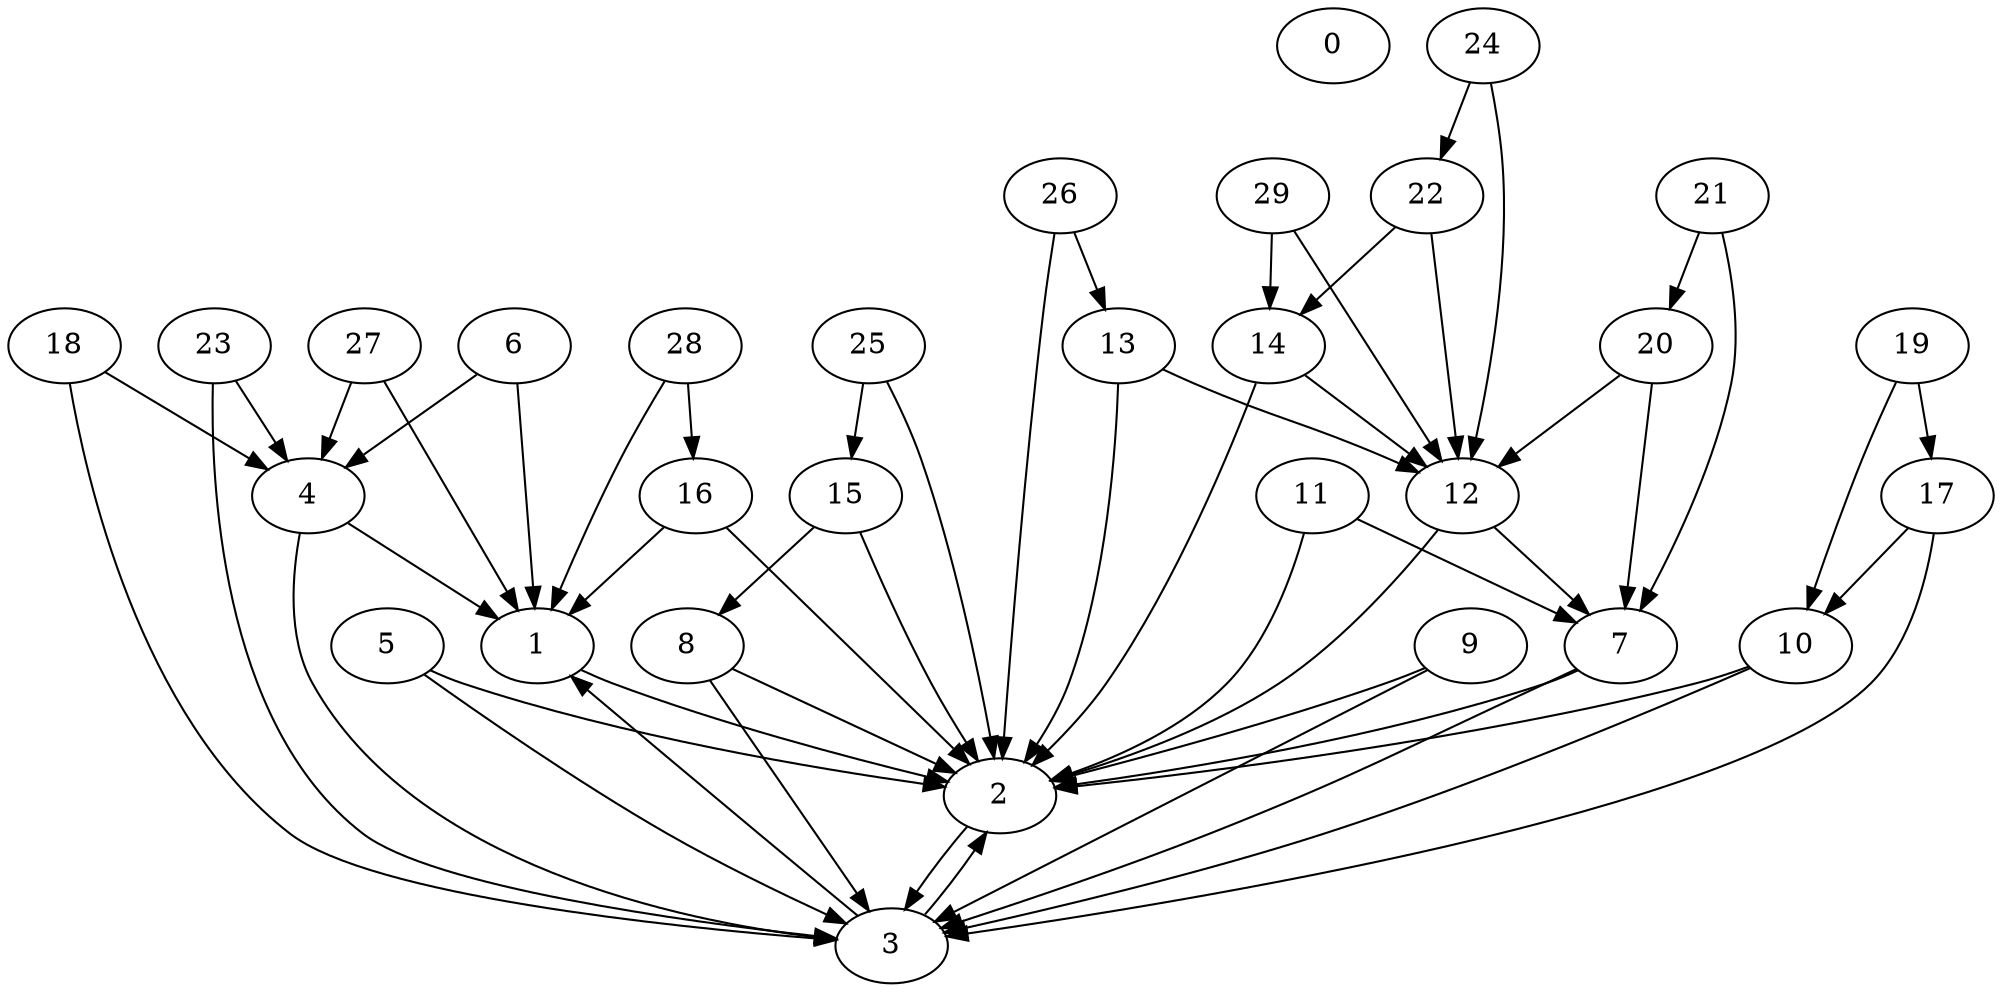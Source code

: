 digraph my_graph {
0;
1;
2;
3;
4;
5;
6;
7;
8;
9;
10;
11;
12;
13;
14;
15;
16;
17;
18;
19;
20;
21;
22;
23;
24;
25;
26;
27;
28;
29;
1->2
2->3
3->1
3->2
4->3
4->1
5->2
5->3
6->4
6->1
7->2
7->3
8->3
8->2
9->3
9->2
10->3
10->2
11->7
11->2
12->7
12->2
13->12
13->2
14->12
14->2
15->8
15->2
16->1
16->2
17->10
17->3
18->4
18->3
19->17
19->10
20->12
20->7
21->20
21->7
22->14
22->12
23->4
23->3
24->22
24->12
25->15
25->2
26->13
26->2
27->4
27->1
28->16
28->1
29->14
29->12
}